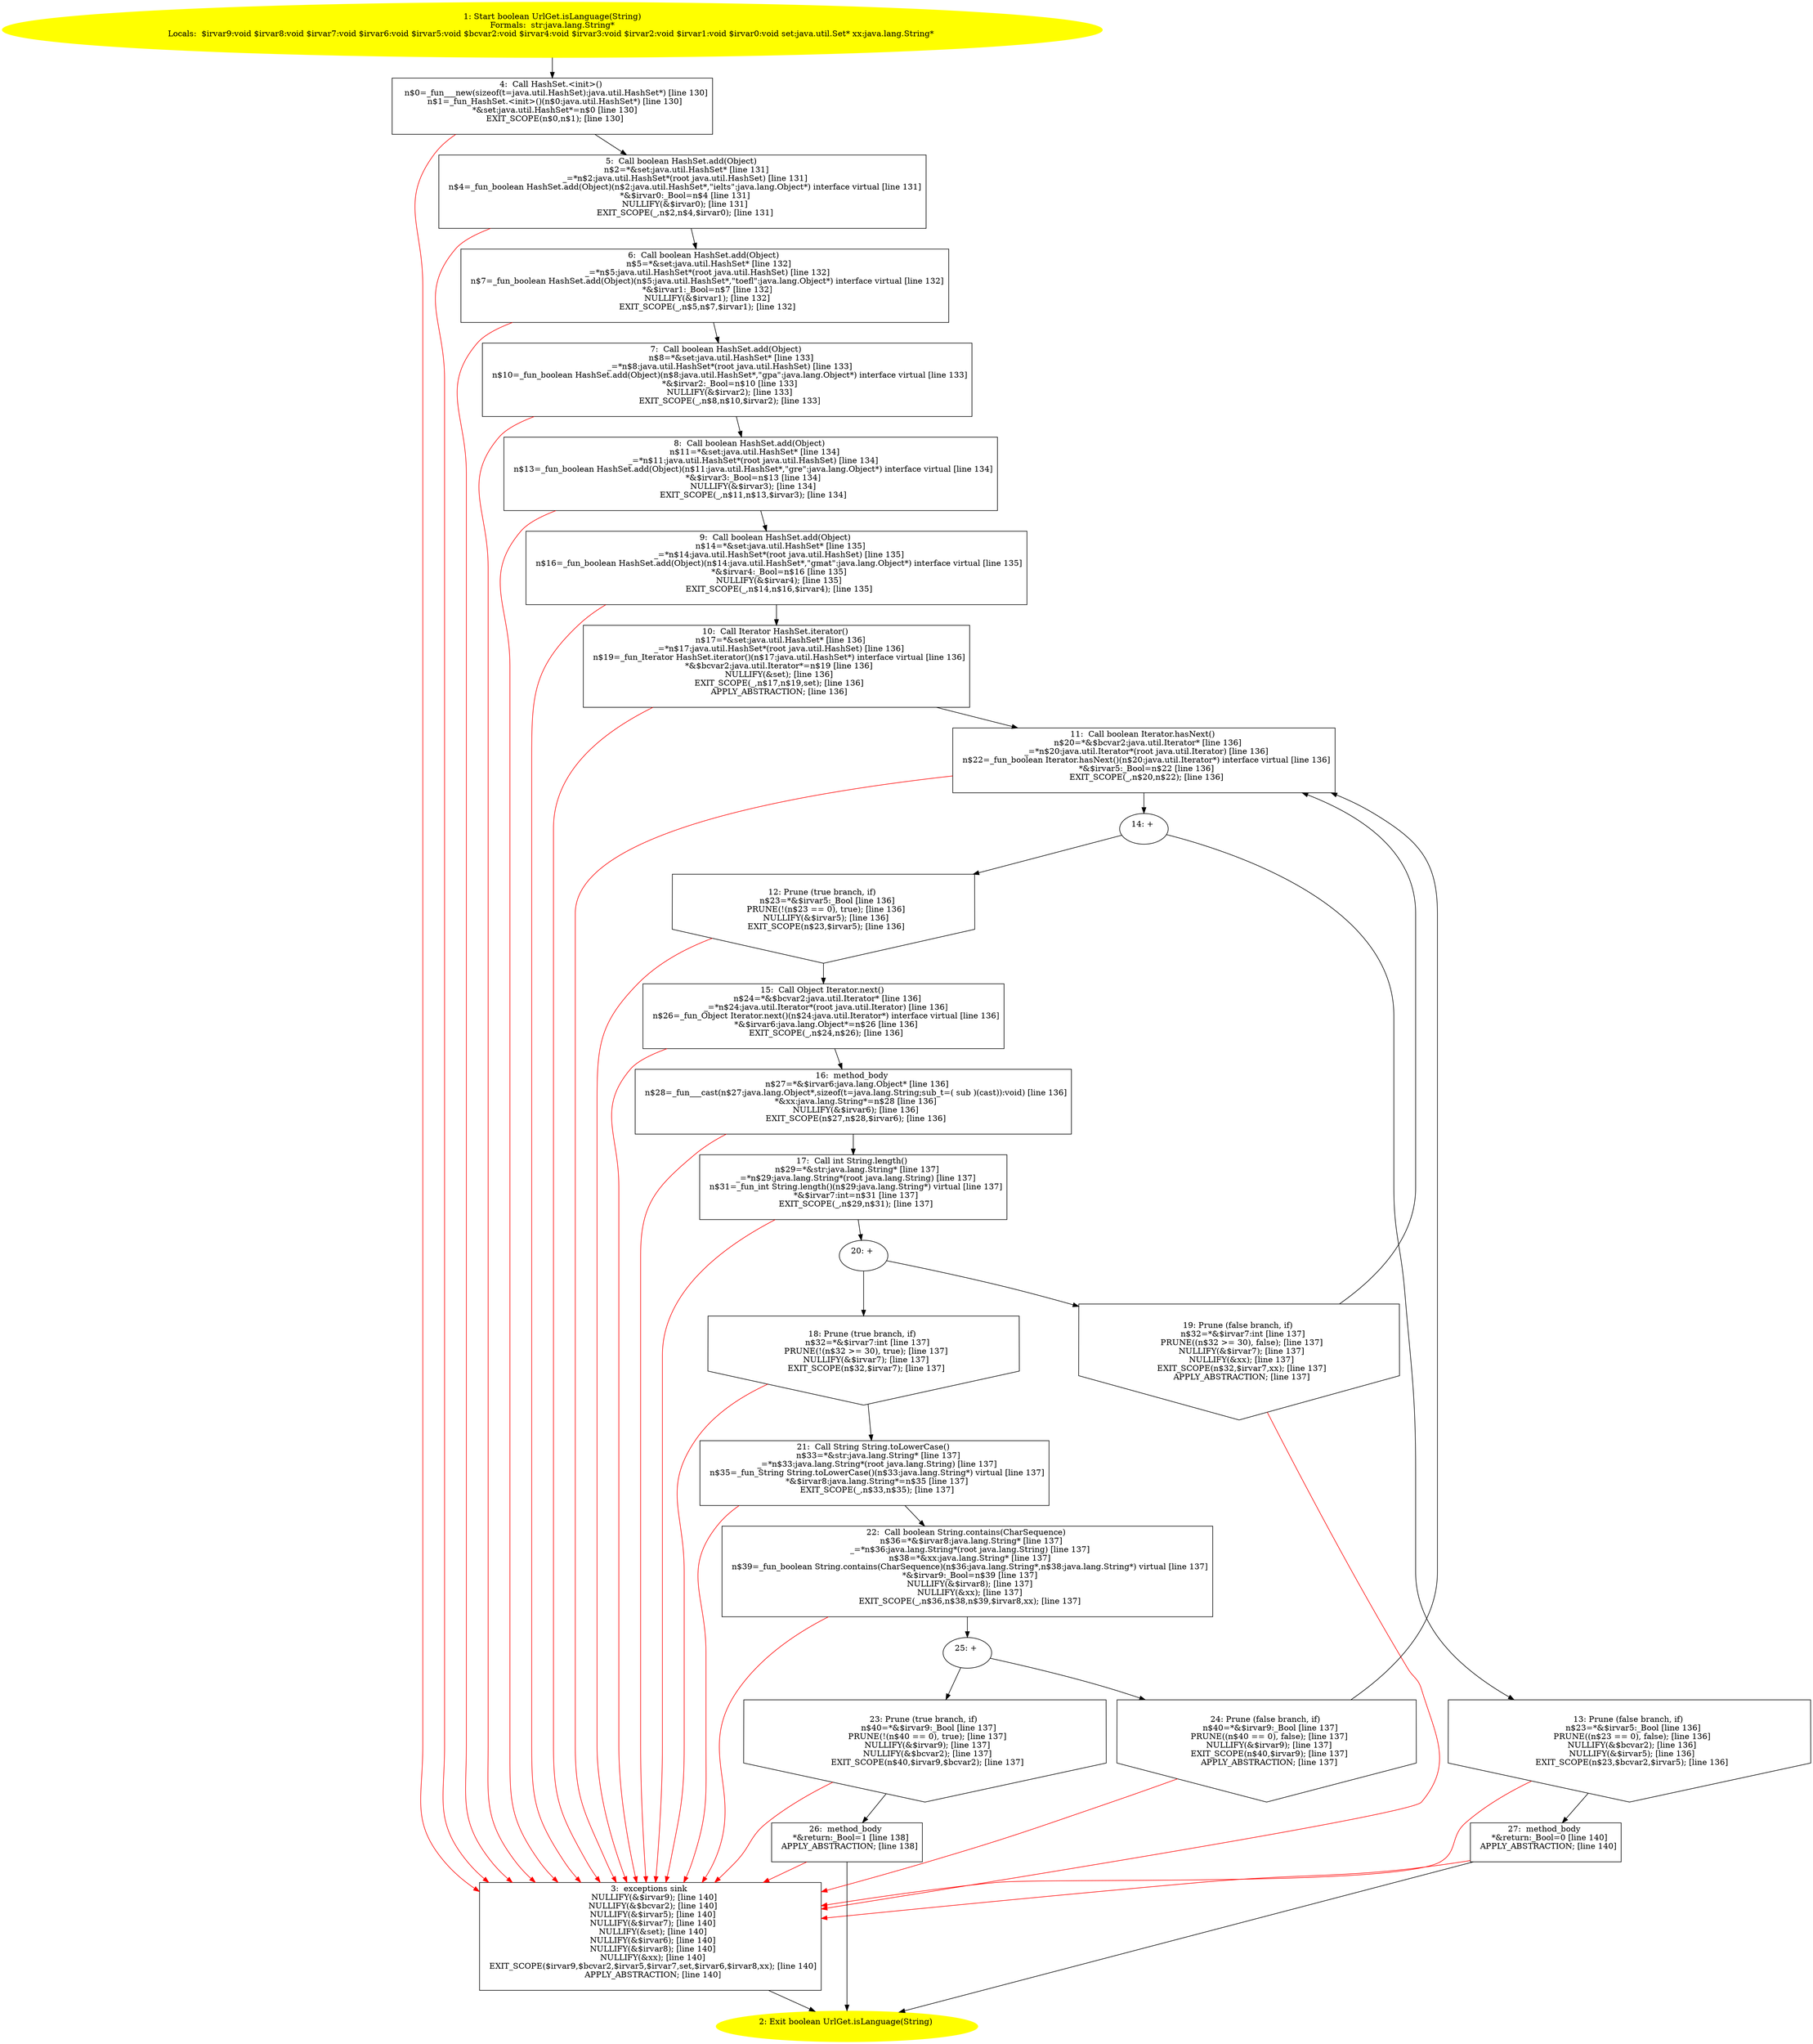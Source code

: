 /* @generated */
digraph cfg {
"com.dulishuo.shenqingfang.offer.UrlGet.isLanguage(java.lang.String):boolean.0a287ca4a79ed2b9697ff1cae9b845bf_1" [label="1: Start boolean UrlGet.isLanguage(String)\nFormals:  str:java.lang.String*\nLocals:  $irvar9:void $irvar8:void $irvar7:void $irvar6:void $irvar5:void $bcvar2:void $irvar4:void $irvar3:void $irvar2:void $irvar1:void $irvar0:void set:java.util.Set* xx:java.lang.String* \n  " color=yellow style=filled]
	

	 "com.dulishuo.shenqingfang.offer.UrlGet.isLanguage(java.lang.String):boolean.0a287ca4a79ed2b9697ff1cae9b845bf_1" -> "com.dulishuo.shenqingfang.offer.UrlGet.isLanguage(java.lang.String):boolean.0a287ca4a79ed2b9697ff1cae9b845bf_4" ;
"com.dulishuo.shenqingfang.offer.UrlGet.isLanguage(java.lang.String):boolean.0a287ca4a79ed2b9697ff1cae9b845bf_2" [label="2: Exit boolean UrlGet.isLanguage(String) \n  " color=yellow style=filled]
	

"com.dulishuo.shenqingfang.offer.UrlGet.isLanguage(java.lang.String):boolean.0a287ca4a79ed2b9697ff1cae9b845bf_3" [label="3:  exceptions sink \n   NULLIFY(&$irvar9); [line 140]\n  NULLIFY(&$bcvar2); [line 140]\n  NULLIFY(&$irvar5); [line 140]\n  NULLIFY(&$irvar7); [line 140]\n  NULLIFY(&set); [line 140]\n  NULLIFY(&$irvar6); [line 140]\n  NULLIFY(&$irvar8); [line 140]\n  NULLIFY(&xx); [line 140]\n  EXIT_SCOPE($irvar9,$bcvar2,$irvar5,$irvar7,set,$irvar6,$irvar8,xx); [line 140]\n  APPLY_ABSTRACTION; [line 140]\n " shape="box"]
	

	 "com.dulishuo.shenqingfang.offer.UrlGet.isLanguage(java.lang.String):boolean.0a287ca4a79ed2b9697ff1cae9b845bf_3" -> "com.dulishuo.shenqingfang.offer.UrlGet.isLanguage(java.lang.String):boolean.0a287ca4a79ed2b9697ff1cae9b845bf_2" ;
"com.dulishuo.shenqingfang.offer.UrlGet.isLanguage(java.lang.String):boolean.0a287ca4a79ed2b9697ff1cae9b845bf_4" [label="4:  Call HashSet.<init>() \n   n$0=_fun___new(sizeof(t=java.util.HashSet):java.util.HashSet*) [line 130]\n  n$1=_fun_HashSet.<init>()(n$0:java.util.HashSet*) [line 130]\n  *&set:java.util.HashSet*=n$0 [line 130]\n  EXIT_SCOPE(n$0,n$1); [line 130]\n " shape="box"]
	

	 "com.dulishuo.shenqingfang.offer.UrlGet.isLanguage(java.lang.String):boolean.0a287ca4a79ed2b9697ff1cae9b845bf_4" -> "com.dulishuo.shenqingfang.offer.UrlGet.isLanguage(java.lang.String):boolean.0a287ca4a79ed2b9697ff1cae9b845bf_5" ;
	 "com.dulishuo.shenqingfang.offer.UrlGet.isLanguage(java.lang.String):boolean.0a287ca4a79ed2b9697ff1cae9b845bf_4" -> "com.dulishuo.shenqingfang.offer.UrlGet.isLanguage(java.lang.String):boolean.0a287ca4a79ed2b9697ff1cae9b845bf_3" [color="red" ];
"com.dulishuo.shenqingfang.offer.UrlGet.isLanguage(java.lang.String):boolean.0a287ca4a79ed2b9697ff1cae9b845bf_5" [label="5:  Call boolean HashSet.add(Object) \n   n$2=*&set:java.util.HashSet* [line 131]\n  _=*n$2:java.util.HashSet*(root java.util.HashSet) [line 131]\n  n$4=_fun_boolean HashSet.add(Object)(n$2:java.util.HashSet*,\"ielts\":java.lang.Object*) interface virtual [line 131]\n  *&$irvar0:_Bool=n$4 [line 131]\n  NULLIFY(&$irvar0); [line 131]\n  EXIT_SCOPE(_,n$2,n$4,$irvar0); [line 131]\n " shape="box"]
	

	 "com.dulishuo.shenqingfang.offer.UrlGet.isLanguage(java.lang.String):boolean.0a287ca4a79ed2b9697ff1cae9b845bf_5" -> "com.dulishuo.shenqingfang.offer.UrlGet.isLanguage(java.lang.String):boolean.0a287ca4a79ed2b9697ff1cae9b845bf_6" ;
	 "com.dulishuo.shenqingfang.offer.UrlGet.isLanguage(java.lang.String):boolean.0a287ca4a79ed2b9697ff1cae9b845bf_5" -> "com.dulishuo.shenqingfang.offer.UrlGet.isLanguage(java.lang.String):boolean.0a287ca4a79ed2b9697ff1cae9b845bf_3" [color="red" ];
"com.dulishuo.shenqingfang.offer.UrlGet.isLanguage(java.lang.String):boolean.0a287ca4a79ed2b9697ff1cae9b845bf_6" [label="6:  Call boolean HashSet.add(Object) \n   n$5=*&set:java.util.HashSet* [line 132]\n  _=*n$5:java.util.HashSet*(root java.util.HashSet) [line 132]\n  n$7=_fun_boolean HashSet.add(Object)(n$5:java.util.HashSet*,\"toefl\":java.lang.Object*) interface virtual [line 132]\n  *&$irvar1:_Bool=n$7 [line 132]\n  NULLIFY(&$irvar1); [line 132]\n  EXIT_SCOPE(_,n$5,n$7,$irvar1); [line 132]\n " shape="box"]
	

	 "com.dulishuo.shenqingfang.offer.UrlGet.isLanguage(java.lang.String):boolean.0a287ca4a79ed2b9697ff1cae9b845bf_6" -> "com.dulishuo.shenqingfang.offer.UrlGet.isLanguage(java.lang.String):boolean.0a287ca4a79ed2b9697ff1cae9b845bf_7" ;
	 "com.dulishuo.shenqingfang.offer.UrlGet.isLanguage(java.lang.String):boolean.0a287ca4a79ed2b9697ff1cae9b845bf_6" -> "com.dulishuo.shenqingfang.offer.UrlGet.isLanguage(java.lang.String):boolean.0a287ca4a79ed2b9697ff1cae9b845bf_3" [color="red" ];
"com.dulishuo.shenqingfang.offer.UrlGet.isLanguage(java.lang.String):boolean.0a287ca4a79ed2b9697ff1cae9b845bf_7" [label="7:  Call boolean HashSet.add(Object) \n   n$8=*&set:java.util.HashSet* [line 133]\n  _=*n$8:java.util.HashSet*(root java.util.HashSet) [line 133]\n  n$10=_fun_boolean HashSet.add(Object)(n$8:java.util.HashSet*,\"gpa\":java.lang.Object*) interface virtual [line 133]\n  *&$irvar2:_Bool=n$10 [line 133]\n  NULLIFY(&$irvar2); [line 133]\n  EXIT_SCOPE(_,n$8,n$10,$irvar2); [line 133]\n " shape="box"]
	

	 "com.dulishuo.shenqingfang.offer.UrlGet.isLanguage(java.lang.String):boolean.0a287ca4a79ed2b9697ff1cae9b845bf_7" -> "com.dulishuo.shenqingfang.offer.UrlGet.isLanguage(java.lang.String):boolean.0a287ca4a79ed2b9697ff1cae9b845bf_8" ;
	 "com.dulishuo.shenqingfang.offer.UrlGet.isLanguage(java.lang.String):boolean.0a287ca4a79ed2b9697ff1cae9b845bf_7" -> "com.dulishuo.shenqingfang.offer.UrlGet.isLanguage(java.lang.String):boolean.0a287ca4a79ed2b9697ff1cae9b845bf_3" [color="red" ];
"com.dulishuo.shenqingfang.offer.UrlGet.isLanguage(java.lang.String):boolean.0a287ca4a79ed2b9697ff1cae9b845bf_8" [label="8:  Call boolean HashSet.add(Object) \n   n$11=*&set:java.util.HashSet* [line 134]\n  _=*n$11:java.util.HashSet*(root java.util.HashSet) [line 134]\n  n$13=_fun_boolean HashSet.add(Object)(n$11:java.util.HashSet*,\"gre\":java.lang.Object*) interface virtual [line 134]\n  *&$irvar3:_Bool=n$13 [line 134]\n  NULLIFY(&$irvar3); [line 134]\n  EXIT_SCOPE(_,n$11,n$13,$irvar3); [line 134]\n " shape="box"]
	

	 "com.dulishuo.shenqingfang.offer.UrlGet.isLanguage(java.lang.String):boolean.0a287ca4a79ed2b9697ff1cae9b845bf_8" -> "com.dulishuo.shenqingfang.offer.UrlGet.isLanguage(java.lang.String):boolean.0a287ca4a79ed2b9697ff1cae9b845bf_9" ;
	 "com.dulishuo.shenqingfang.offer.UrlGet.isLanguage(java.lang.String):boolean.0a287ca4a79ed2b9697ff1cae9b845bf_8" -> "com.dulishuo.shenqingfang.offer.UrlGet.isLanguage(java.lang.String):boolean.0a287ca4a79ed2b9697ff1cae9b845bf_3" [color="red" ];
"com.dulishuo.shenqingfang.offer.UrlGet.isLanguage(java.lang.String):boolean.0a287ca4a79ed2b9697ff1cae9b845bf_9" [label="9:  Call boolean HashSet.add(Object) \n   n$14=*&set:java.util.HashSet* [line 135]\n  _=*n$14:java.util.HashSet*(root java.util.HashSet) [line 135]\n  n$16=_fun_boolean HashSet.add(Object)(n$14:java.util.HashSet*,\"gmat\":java.lang.Object*) interface virtual [line 135]\n  *&$irvar4:_Bool=n$16 [line 135]\n  NULLIFY(&$irvar4); [line 135]\n  EXIT_SCOPE(_,n$14,n$16,$irvar4); [line 135]\n " shape="box"]
	

	 "com.dulishuo.shenqingfang.offer.UrlGet.isLanguage(java.lang.String):boolean.0a287ca4a79ed2b9697ff1cae9b845bf_9" -> "com.dulishuo.shenqingfang.offer.UrlGet.isLanguage(java.lang.String):boolean.0a287ca4a79ed2b9697ff1cae9b845bf_10" ;
	 "com.dulishuo.shenqingfang.offer.UrlGet.isLanguage(java.lang.String):boolean.0a287ca4a79ed2b9697ff1cae9b845bf_9" -> "com.dulishuo.shenqingfang.offer.UrlGet.isLanguage(java.lang.String):boolean.0a287ca4a79ed2b9697ff1cae9b845bf_3" [color="red" ];
"com.dulishuo.shenqingfang.offer.UrlGet.isLanguage(java.lang.String):boolean.0a287ca4a79ed2b9697ff1cae9b845bf_10" [label="10:  Call Iterator HashSet.iterator() \n   n$17=*&set:java.util.HashSet* [line 136]\n  _=*n$17:java.util.HashSet*(root java.util.HashSet) [line 136]\n  n$19=_fun_Iterator HashSet.iterator()(n$17:java.util.HashSet*) interface virtual [line 136]\n  *&$bcvar2:java.util.Iterator*=n$19 [line 136]\n  NULLIFY(&set); [line 136]\n  EXIT_SCOPE(_,n$17,n$19,set); [line 136]\n  APPLY_ABSTRACTION; [line 136]\n " shape="box"]
	

	 "com.dulishuo.shenqingfang.offer.UrlGet.isLanguage(java.lang.String):boolean.0a287ca4a79ed2b9697ff1cae9b845bf_10" -> "com.dulishuo.shenqingfang.offer.UrlGet.isLanguage(java.lang.String):boolean.0a287ca4a79ed2b9697ff1cae9b845bf_11" ;
	 "com.dulishuo.shenqingfang.offer.UrlGet.isLanguage(java.lang.String):boolean.0a287ca4a79ed2b9697ff1cae9b845bf_10" -> "com.dulishuo.shenqingfang.offer.UrlGet.isLanguage(java.lang.String):boolean.0a287ca4a79ed2b9697ff1cae9b845bf_3" [color="red" ];
"com.dulishuo.shenqingfang.offer.UrlGet.isLanguage(java.lang.String):boolean.0a287ca4a79ed2b9697ff1cae9b845bf_11" [label="11:  Call boolean Iterator.hasNext() \n   n$20=*&$bcvar2:java.util.Iterator* [line 136]\n  _=*n$20:java.util.Iterator*(root java.util.Iterator) [line 136]\n  n$22=_fun_boolean Iterator.hasNext()(n$20:java.util.Iterator*) interface virtual [line 136]\n  *&$irvar5:_Bool=n$22 [line 136]\n  EXIT_SCOPE(_,n$20,n$22); [line 136]\n " shape="box"]
	

	 "com.dulishuo.shenqingfang.offer.UrlGet.isLanguage(java.lang.String):boolean.0a287ca4a79ed2b9697ff1cae9b845bf_11" -> "com.dulishuo.shenqingfang.offer.UrlGet.isLanguage(java.lang.String):boolean.0a287ca4a79ed2b9697ff1cae9b845bf_14" ;
	 "com.dulishuo.shenqingfang.offer.UrlGet.isLanguage(java.lang.String):boolean.0a287ca4a79ed2b9697ff1cae9b845bf_11" -> "com.dulishuo.shenqingfang.offer.UrlGet.isLanguage(java.lang.String):boolean.0a287ca4a79ed2b9697ff1cae9b845bf_3" [color="red" ];
"com.dulishuo.shenqingfang.offer.UrlGet.isLanguage(java.lang.String):boolean.0a287ca4a79ed2b9697ff1cae9b845bf_12" [label="12: Prune (true branch, if) \n   n$23=*&$irvar5:_Bool [line 136]\n  PRUNE(!(n$23 == 0), true); [line 136]\n  NULLIFY(&$irvar5); [line 136]\n  EXIT_SCOPE(n$23,$irvar5); [line 136]\n " shape="invhouse"]
	

	 "com.dulishuo.shenqingfang.offer.UrlGet.isLanguage(java.lang.String):boolean.0a287ca4a79ed2b9697ff1cae9b845bf_12" -> "com.dulishuo.shenqingfang.offer.UrlGet.isLanguage(java.lang.String):boolean.0a287ca4a79ed2b9697ff1cae9b845bf_15" ;
	 "com.dulishuo.shenqingfang.offer.UrlGet.isLanguage(java.lang.String):boolean.0a287ca4a79ed2b9697ff1cae9b845bf_12" -> "com.dulishuo.shenqingfang.offer.UrlGet.isLanguage(java.lang.String):boolean.0a287ca4a79ed2b9697ff1cae9b845bf_3" [color="red" ];
"com.dulishuo.shenqingfang.offer.UrlGet.isLanguage(java.lang.String):boolean.0a287ca4a79ed2b9697ff1cae9b845bf_13" [label="13: Prune (false branch, if) \n   n$23=*&$irvar5:_Bool [line 136]\n  PRUNE((n$23 == 0), false); [line 136]\n  NULLIFY(&$bcvar2); [line 136]\n  NULLIFY(&$irvar5); [line 136]\n  EXIT_SCOPE(n$23,$bcvar2,$irvar5); [line 136]\n " shape="invhouse"]
	

	 "com.dulishuo.shenqingfang.offer.UrlGet.isLanguage(java.lang.String):boolean.0a287ca4a79ed2b9697ff1cae9b845bf_13" -> "com.dulishuo.shenqingfang.offer.UrlGet.isLanguage(java.lang.String):boolean.0a287ca4a79ed2b9697ff1cae9b845bf_27" ;
	 "com.dulishuo.shenqingfang.offer.UrlGet.isLanguage(java.lang.String):boolean.0a287ca4a79ed2b9697ff1cae9b845bf_13" -> "com.dulishuo.shenqingfang.offer.UrlGet.isLanguage(java.lang.String):boolean.0a287ca4a79ed2b9697ff1cae9b845bf_3" [color="red" ];
"com.dulishuo.shenqingfang.offer.UrlGet.isLanguage(java.lang.String):boolean.0a287ca4a79ed2b9697ff1cae9b845bf_14" [label="14: + \n  " ]
	

	 "com.dulishuo.shenqingfang.offer.UrlGet.isLanguage(java.lang.String):boolean.0a287ca4a79ed2b9697ff1cae9b845bf_14" -> "com.dulishuo.shenqingfang.offer.UrlGet.isLanguage(java.lang.String):boolean.0a287ca4a79ed2b9697ff1cae9b845bf_12" ;
	 "com.dulishuo.shenqingfang.offer.UrlGet.isLanguage(java.lang.String):boolean.0a287ca4a79ed2b9697ff1cae9b845bf_14" -> "com.dulishuo.shenqingfang.offer.UrlGet.isLanguage(java.lang.String):boolean.0a287ca4a79ed2b9697ff1cae9b845bf_13" ;
"com.dulishuo.shenqingfang.offer.UrlGet.isLanguage(java.lang.String):boolean.0a287ca4a79ed2b9697ff1cae9b845bf_15" [label="15:  Call Object Iterator.next() \n   n$24=*&$bcvar2:java.util.Iterator* [line 136]\n  _=*n$24:java.util.Iterator*(root java.util.Iterator) [line 136]\n  n$26=_fun_Object Iterator.next()(n$24:java.util.Iterator*) interface virtual [line 136]\n  *&$irvar6:java.lang.Object*=n$26 [line 136]\n  EXIT_SCOPE(_,n$24,n$26); [line 136]\n " shape="box"]
	

	 "com.dulishuo.shenqingfang.offer.UrlGet.isLanguage(java.lang.String):boolean.0a287ca4a79ed2b9697ff1cae9b845bf_15" -> "com.dulishuo.shenqingfang.offer.UrlGet.isLanguage(java.lang.String):boolean.0a287ca4a79ed2b9697ff1cae9b845bf_16" ;
	 "com.dulishuo.shenqingfang.offer.UrlGet.isLanguage(java.lang.String):boolean.0a287ca4a79ed2b9697ff1cae9b845bf_15" -> "com.dulishuo.shenqingfang.offer.UrlGet.isLanguage(java.lang.String):boolean.0a287ca4a79ed2b9697ff1cae9b845bf_3" [color="red" ];
"com.dulishuo.shenqingfang.offer.UrlGet.isLanguage(java.lang.String):boolean.0a287ca4a79ed2b9697ff1cae9b845bf_16" [label="16:  method_body \n   n$27=*&$irvar6:java.lang.Object* [line 136]\n  n$28=_fun___cast(n$27:java.lang.Object*,sizeof(t=java.lang.String;sub_t=( sub )(cast)):void) [line 136]\n  *&xx:java.lang.String*=n$28 [line 136]\n  NULLIFY(&$irvar6); [line 136]\n  EXIT_SCOPE(n$27,n$28,$irvar6); [line 136]\n " shape="box"]
	

	 "com.dulishuo.shenqingfang.offer.UrlGet.isLanguage(java.lang.String):boolean.0a287ca4a79ed2b9697ff1cae9b845bf_16" -> "com.dulishuo.shenqingfang.offer.UrlGet.isLanguage(java.lang.String):boolean.0a287ca4a79ed2b9697ff1cae9b845bf_17" ;
	 "com.dulishuo.shenqingfang.offer.UrlGet.isLanguage(java.lang.String):boolean.0a287ca4a79ed2b9697ff1cae9b845bf_16" -> "com.dulishuo.shenqingfang.offer.UrlGet.isLanguage(java.lang.String):boolean.0a287ca4a79ed2b9697ff1cae9b845bf_3" [color="red" ];
"com.dulishuo.shenqingfang.offer.UrlGet.isLanguage(java.lang.String):boolean.0a287ca4a79ed2b9697ff1cae9b845bf_17" [label="17:  Call int String.length() \n   n$29=*&str:java.lang.String* [line 137]\n  _=*n$29:java.lang.String*(root java.lang.String) [line 137]\n  n$31=_fun_int String.length()(n$29:java.lang.String*) virtual [line 137]\n  *&$irvar7:int=n$31 [line 137]\n  EXIT_SCOPE(_,n$29,n$31); [line 137]\n " shape="box"]
	

	 "com.dulishuo.shenqingfang.offer.UrlGet.isLanguage(java.lang.String):boolean.0a287ca4a79ed2b9697ff1cae9b845bf_17" -> "com.dulishuo.shenqingfang.offer.UrlGet.isLanguage(java.lang.String):boolean.0a287ca4a79ed2b9697ff1cae9b845bf_20" ;
	 "com.dulishuo.shenqingfang.offer.UrlGet.isLanguage(java.lang.String):boolean.0a287ca4a79ed2b9697ff1cae9b845bf_17" -> "com.dulishuo.shenqingfang.offer.UrlGet.isLanguage(java.lang.String):boolean.0a287ca4a79ed2b9697ff1cae9b845bf_3" [color="red" ];
"com.dulishuo.shenqingfang.offer.UrlGet.isLanguage(java.lang.String):boolean.0a287ca4a79ed2b9697ff1cae9b845bf_18" [label="18: Prune (true branch, if) \n   n$32=*&$irvar7:int [line 137]\n  PRUNE(!(n$32 >= 30), true); [line 137]\n  NULLIFY(&$irvar7); [line 137]\n  EXIT_SCOPE(n$32,$irvar7); [line 137]\n " shape="invhouse"]
	

	 "com.dulishuo.shenqingfang.offer.UrlGet.isLanguage(java.lang.String):boolean.0a287ca4a79ed2b9697ff1cae9b845bf_18" -> "com.dulishuo.shenqingfang.offer.UrlGet.isLanguage(java.lang.String):boolean.0a287ca4a79ed2b9697ff1cae9b845bf_21" ;
	 "com.dulishuo.shenqingfang.offer.UrlGet.isLanguage(java.lang.String):boolean.0a287ca4a79ed2b9697ff1cae9b845bf_18" -> "com.dulishuo.shenqingfang.offer.UrlGet.isLanguage(java.lang.String):boolean.0a287ca4a79ed2b9697ff1cae9b845bf_3" [color="red" ];
"com.dulishuo.shenqingfang.offer.UrlGet.isLanguage(java.lang.String):boolean.0a287ca4a79ed2b9697ff1cae9b845bf_19" [label="19: Prune (false branch, if) \n   n$32=*&$irvar7:int [line 137]\n  PRUNE((n$32 >= 30), false); [line 137]\n  NULLIFY(&$irvar7); [line 137]\n  NULLIFY(&xx); [line 137]\n  EXIT_SCOPE(n$32,$irvar7,xx); [line 137]\n  APPLY_ABSTRACTION; [line 137]\n " shape="invhouse"]
	

	 "com.dulishuo.shenqingfang.offer.UrlGet.isLanguage(java.lang.String):boolean.0a287ca4a79ed2b9697ff1cae9b845bf_19" -> "com.dulishuo.shenqingfang.offer.UrlGet.isLanguage(java.lang.String):boolean.0a287ca4a79ed2b9697ff1cae9b845bf_11" ;
	 "com.dulishuo.shenqingfang.offer.UrlGet.isLanguage(java.lang.String):boolean.0a287ca4a79ed2b9697ff1cae9b845bf_19" -> "com.dulishuo.shenqingfang.offer.UrlGet.isLanguage(java.lang.String):boolean.0a287ca4a79ed2b9697ff1cae9b845bf_3" [color="red" ];
"com.dulishuo.shenqingfang.offer.UrlGet.isLanguage(java.lang.String):boolean.0a287ca4a79ed2b9697ff1cae9b845bf_20" [label="20: + \n  " ]
	

	 "com.dulishuo.shenqingfang.offer.UrlGet.isLanguage(java.lang.String):boolean.0a287ca4a79ed2b9697ff1cae9b845bf_20" -> "com.dulishuo.shenqingfang.offer.UrlGet.isLanguage(java.lang.String):boolean.0a287ca4a79ed2b9697ff1cae9b845bf_18" ;
	 "com.dulishuo.shenqingfang.offer.UrlGet.isLanguage(java.lang.String):boolean.0a287ca4a79ed2b9697ff1cae9b845bf_20" -> "com.dulishuo.shenqingfang.offer.UrlGet.isLanguage(java.lang.String):boolean.0a287ca4a79ed2b9697ff1cae9b845bf_19" ;
"com.dulishuo.shenqingfang.offer.UrlGet.isLanguage(java.lang.String):boolean.0a287ca4a79ed2b9697ff1cae9b845bf_21" [label="21:  Call String String.toLowerCase() \n   n$33=*&str:java.lang.String* [line 137]\n  _=*n$33:java.lang.String*(root java.lang.String) [line 137]\n  n$35=_fun_String String.toLowerCase()(n$33:java.lang.String*) virtual [line 137]\n  *&$irvar8:java.lang.String*=n$35 [line 137]\n  EXIT_SCOPE(_,n$33,n$35); [line 137]\n " shape="box"]
	

	 "com.dulishuo.shenqingfang.offer.UrlGet.isLanguage(java.lang.String):boolean.0a287ca4a79ed2b9697ff1cae9b845bf_21" -> "com.dulishuo.shenqingfang.offer.UrlGet.isLanguage(java.lang.String):boolean.0a287ca4a79ed2b9697ff1cae9b845bf_22" ;
	 "com.dulishuo.shenqingfang.offer.UrlGet.isLanguage(java.lang.String):boolean.0a287ca4a79ed2b9697ff1cae9b845bf_21" -> "com.dulishuo.shenqingfang.offer.UrlGet.isLanguage(java.lang.String):boolean.0a287ca4a79ed2b9697ff1cae9b845bf_3" [color="red" ];
"com.dulishuo.shenqingfang.offer.UrlGet.isLanguage(java.lang.String):boolean.0a287ca4a79ed2b9697ff1cae9b845bf_22" [label="22:  Call boolean String.contains(CharSequence) \n   n$36=*&$irvar8:java.lang.String* [line 137]\n  _=*n$36:java.lang.String*(root java.lang.String) [line 137]\n  n$38=*&xx:java.lang.String* [line 137]\n  n$39=_fun_boolean String.contains(CharSequence)(n$36:java.lang.String*,n$38:java.lang.String*) virtual [line 137]\n  *&$irvar9:_Bool=n$39 [line 137]\n  NULLIFY(&$irvar8); [line 137]\n  NULLIFY(&xx); [line 137]\n  EXIT_SCOPE(_,n$36,n$38,n$39,$irvar8,xx); [line 137]\n " shape="box"]
	

	 "com.dulishuo.shenqingfang.offer.UrlGet.isLanguage(java.lang.String):boolean.0a287ca4a79ed2b9697ff1cae9b845bf_22" -> "com.dulishuo.shenqingfang.offer.UrlGet.isLanguage(java.lang.String):boolean.0a287ca4a79ed2b9697ff1cae9b845bf_25" ;
	 "com.dulishuo.shenqingfang.offer.UrlGet.isLanguage(java.lang.String):boolean.0a287ca4a79ed2b9697ff1cae9b845bf_22" -> "com.dulishuo.shenqingfang.offer.UrlGet.isLanguage(java.lang.String):boolean.0a287ca4a79ed2b9697ff1cae9b845bf_3" [color="red" ];
"com.dulishuo.shenqingfang.offer.UrlGet.isLanguage(java.lang.String):boolean.0a287ca4a79ed2b9697ff1cae9b845bf_23" [label="23: Prune (true branch, if) \n   n$40=*&$irvar9:_Bool [line 137]\n  PRUNE(!(n$40 == 0), true); [line 137]\n  NULLIFY(&$irvar9); [line 137]\n  NULLIFY(&$bcvar2); [line 137]\n  EXIT_SCOPE(n$40,$irvar9,$bcvar2); [line 137]\n " shape="invhouse"]
	

	 "com.dulishuo.shenqingfang.offer.UrlGet.isLanguage(java.lang.String):boolean.0a287ca4a79ed2b9697ff1cae9b845bf_23" -> "com.dulishuo.shenqingfang.offer.UrlGet.isLanguage(java.lang.String):boolean.0a287ca4a79ed2b9697ff1cae9b845bf_26" ;
	 "com.dulishuo.shenqingfang.offer.UrlGet.isLanguage(java.lang.String):boolean.0a287ca4a79ed2b9697ff1cae9b845bf_23" -> "com.dulishuo.shenqingfang.offer.UrlGet.isLanguage(java.lang.String):boolean.0a287ca4a79ed2b9697ff1cae9b845bf_3" [color="red" ];
"com.dulishuo.shenqingfang.offer.UrlGet.isLanguage(java.lang.String):boolean.0a287ca4a79ed2b9697ff1cae9b845bf_24" [label="24: Prune (false branch, if) \n   n$40=*&$irvar9:_Bool [line 137]\n  PRUNE((n$40 == 0), false); [line 137]\n  NULLIFY(&$irvar9); [line 137]\n  EXIT_SCOPE(n$40,$irvar9); [line 137]\n  APPLY_ABSTRACTION; [line 137]\n " shape="invhouse"]
	

	 "com.dulishuo.shenqingfang.offer.UrlGet.isLanguage(java.lang.String):boolean.0a287ca4a79ed2b9697ff1cae9b845bf_24" -> "com.dulishuo.shenqingfang.offer.UrlGet.isLanguage(java.lang.String):boolean.0a287ca4a79ed2b9697ff1cae9b845bf_11" ;
	 "com.dulishuo.shenqingfang.offer.UrlGet.isLanguage(java.lang.String):boolean.0a287ca4a79ed2b9697ff1cae9b845bf_24" -> "com.dulishuo.shenqingfang.offer.UrlGet.isLanguage(java.lang.String):boolean.0a287ca4a79ed2b9697ff1cae9b845bf_3" [color="red" ];
"com.dulishuo.shenqingfang.offer.UrlGet.isLanguage(java.lang.String):boolean.0a287ca4a79ed2b9697ff1cae9b845bf_25" [label="25: + \n  " ]
	

	 "com.dulishuo.shenqingfang.offer.UrlGet.isLanguage(java.lang.String):boolean.0a287ca4a79ed2b9697ff1cae9b845bf_25" -> "com.dulishuo.shenqingfang.offer.UrlGet.isLanguage(java.lang.String):boolean.0a287ca4a79ed2b9697ff1cae9b845bf_23" ;
	 "com.dulishuo.shenqingfang.offer.UrlGet.isLanguage(java.lang.String):boolean.0a287ca4a79ed2b9697ff1cae9b845bf_25" -> "com.dulishuo.shenqingfang.offer.UrlGet.isLanguage(java.lang.String):boolean.0a287ca4a79ed2b9697ff1cae9b845bf_24" ;
"com.dulishuo.shenqingfang.offer.UrlGet.isLanguage(java.lang.String):boolean.0a287ca4a79ed2b9697ff1cae9b845bf_26" [label="26:  method_body \n   *&return:_Bool=1 [line 138]\n  APPLY_ABSTRACTION; [line 138]\n " shape="box"]
	

	 "com.dulishuo.shenqingfang.offer.UrlGet.isLanguage(java.lang.String):boolean.0a287ca4a79ed2b9697ff1cae9b845bf_26" -> "com.dulishuo.shenqingfang.offer.UrlGet.isLanguage(java.lang.String):boolean.0a287ca4a79ed2b9697ff1cae9b845bf_2" ;
	 "com.dulishuo.shenqingfang.offer.UrlGet.isLanguage(java.lang.String):boolean.0a287ca4a79ed2b9697ff1cae9b845bf_26" -> "com.dulishuo.shenqingfang.offer.UrlGet.isLanguage(java.lang.String):boolean.0a287ca4a79ed2b9697ff1cae9b845bf_3" [color="red" ];
"com.dulishuo.shenqingfang.offer.UrlGet.isLanguage(java.lang.String):boolean.0a287ca4a79ed2b9697ff1cae9b845bf_27" [label="27:  method_body \n   *&return:_Bool=0 [line 140]\n  APPLY_ABSTRACTION; [line 140]\n " shape="box"]
	

	 "com.dulishuo.shenqingfang.offer.UrlGet.isLanguage(java.lang.String):boolean.0a287ca4a79ed2b9697ff1cae9b845bf_27" -> "com.dulishuo.shenqingfang.offer.UrlGet.isLanguage(java.lang.String):boolean.0a287ca4a79ed2b9697ff1cae9b845bf_2" ;
	 "com.dulishuo.shenqingfang.offer.UrlGet.isLanguage(java.lang.String):boolean.0a287ca4a79ed2b9697ff1cae9b845bf_27" -> "com.dulishuo.shenqingfang.offer.UrlGet.isLanguage(java.lang.String):boolean.0a287ca4a79ed2b9697ff1cae9b845bf_3" [color="red" ];
}

